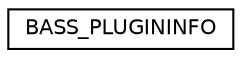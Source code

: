 digraph "Graphical Class Hierarchy"
{
 // LATEX_PDF_SIZE
  edge [fontname="Helvetica",fontsize="10",labelfontname="Helvetica",labelfontsize="10"];
  node [fontname="Helvetica",fontsize="10",shape=record];
  rankdir="LR";
  Node0 [label="BASS_PLUGININFO",height=0.2,width=0.4,color="black", fillcolor="white", style="filled",URL="$struct_b_a_s_s___p_l_u_g_i_n_i_n_f_o.html",tooltip=" "];
}

